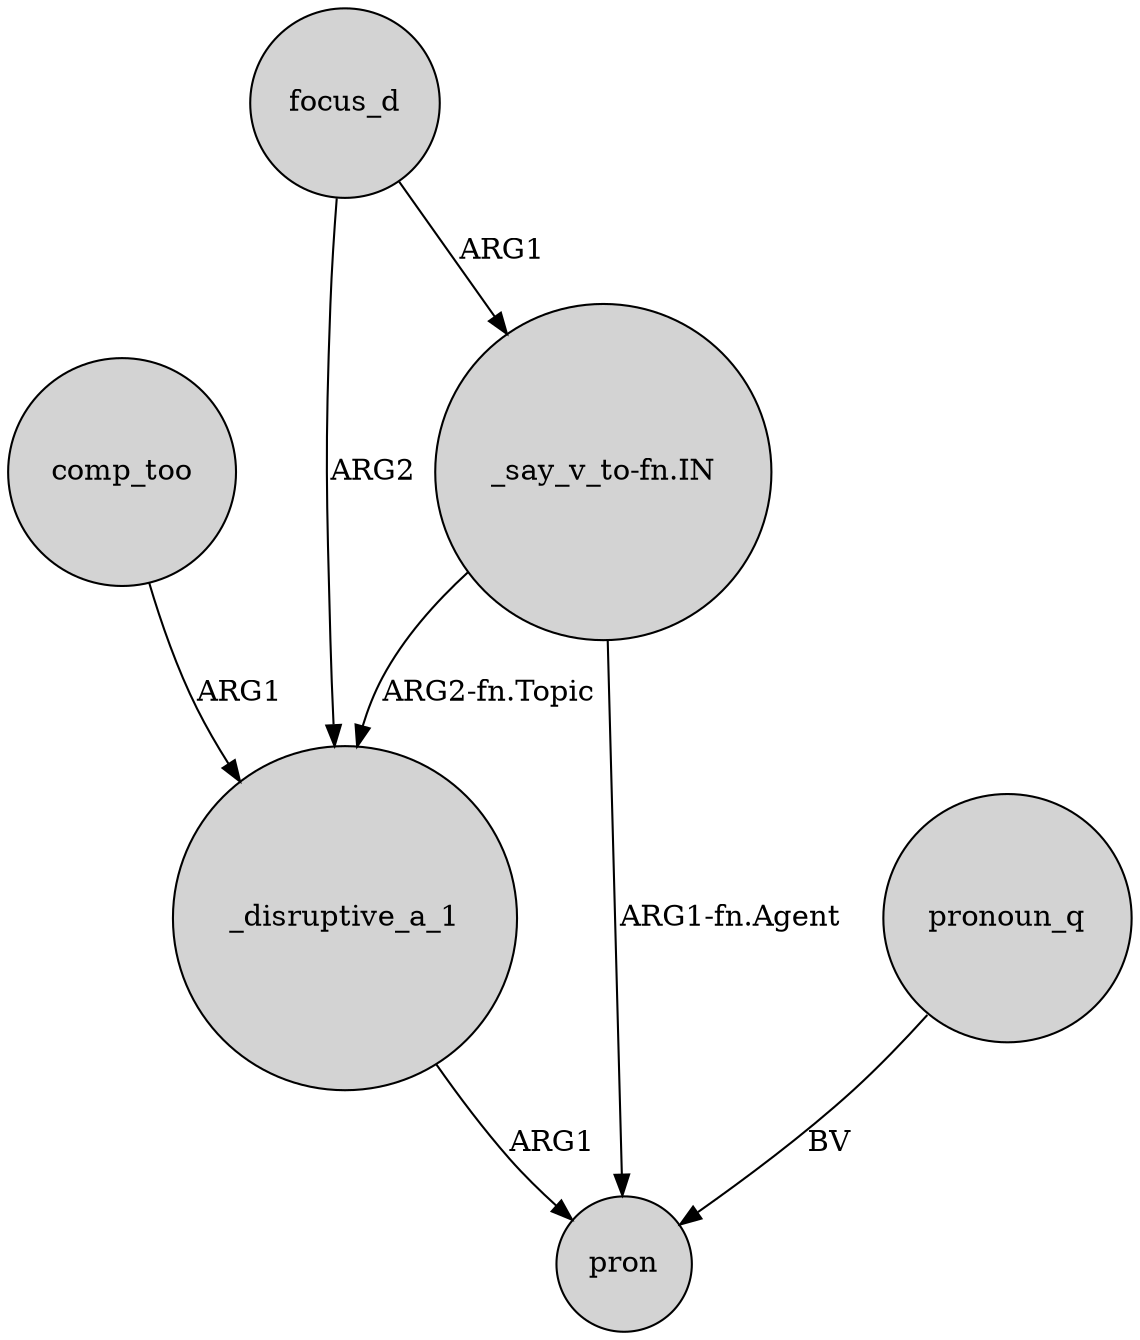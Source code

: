 digraph {
	node [shape=circle style=filled]
	comp_too -> _disruptive_a_1 [label=ARG1]
	focus_d -> _disruptive_a_1 [label=ARG2]
	"_say_v_to-fn.IN" -> _disruptive_a_1 [label="ARG2-fn.Topic"]
	_disruptive_a_1 -> pron [label=ARG1]
	focus_d -> "_say_v_to-fn.IN" [label=ARG1]
	"_say_v_to-fn.IN" -> pron [label="ARG1-fn.Agent"]
	pronoun_q -> pron [label=BV]
}
